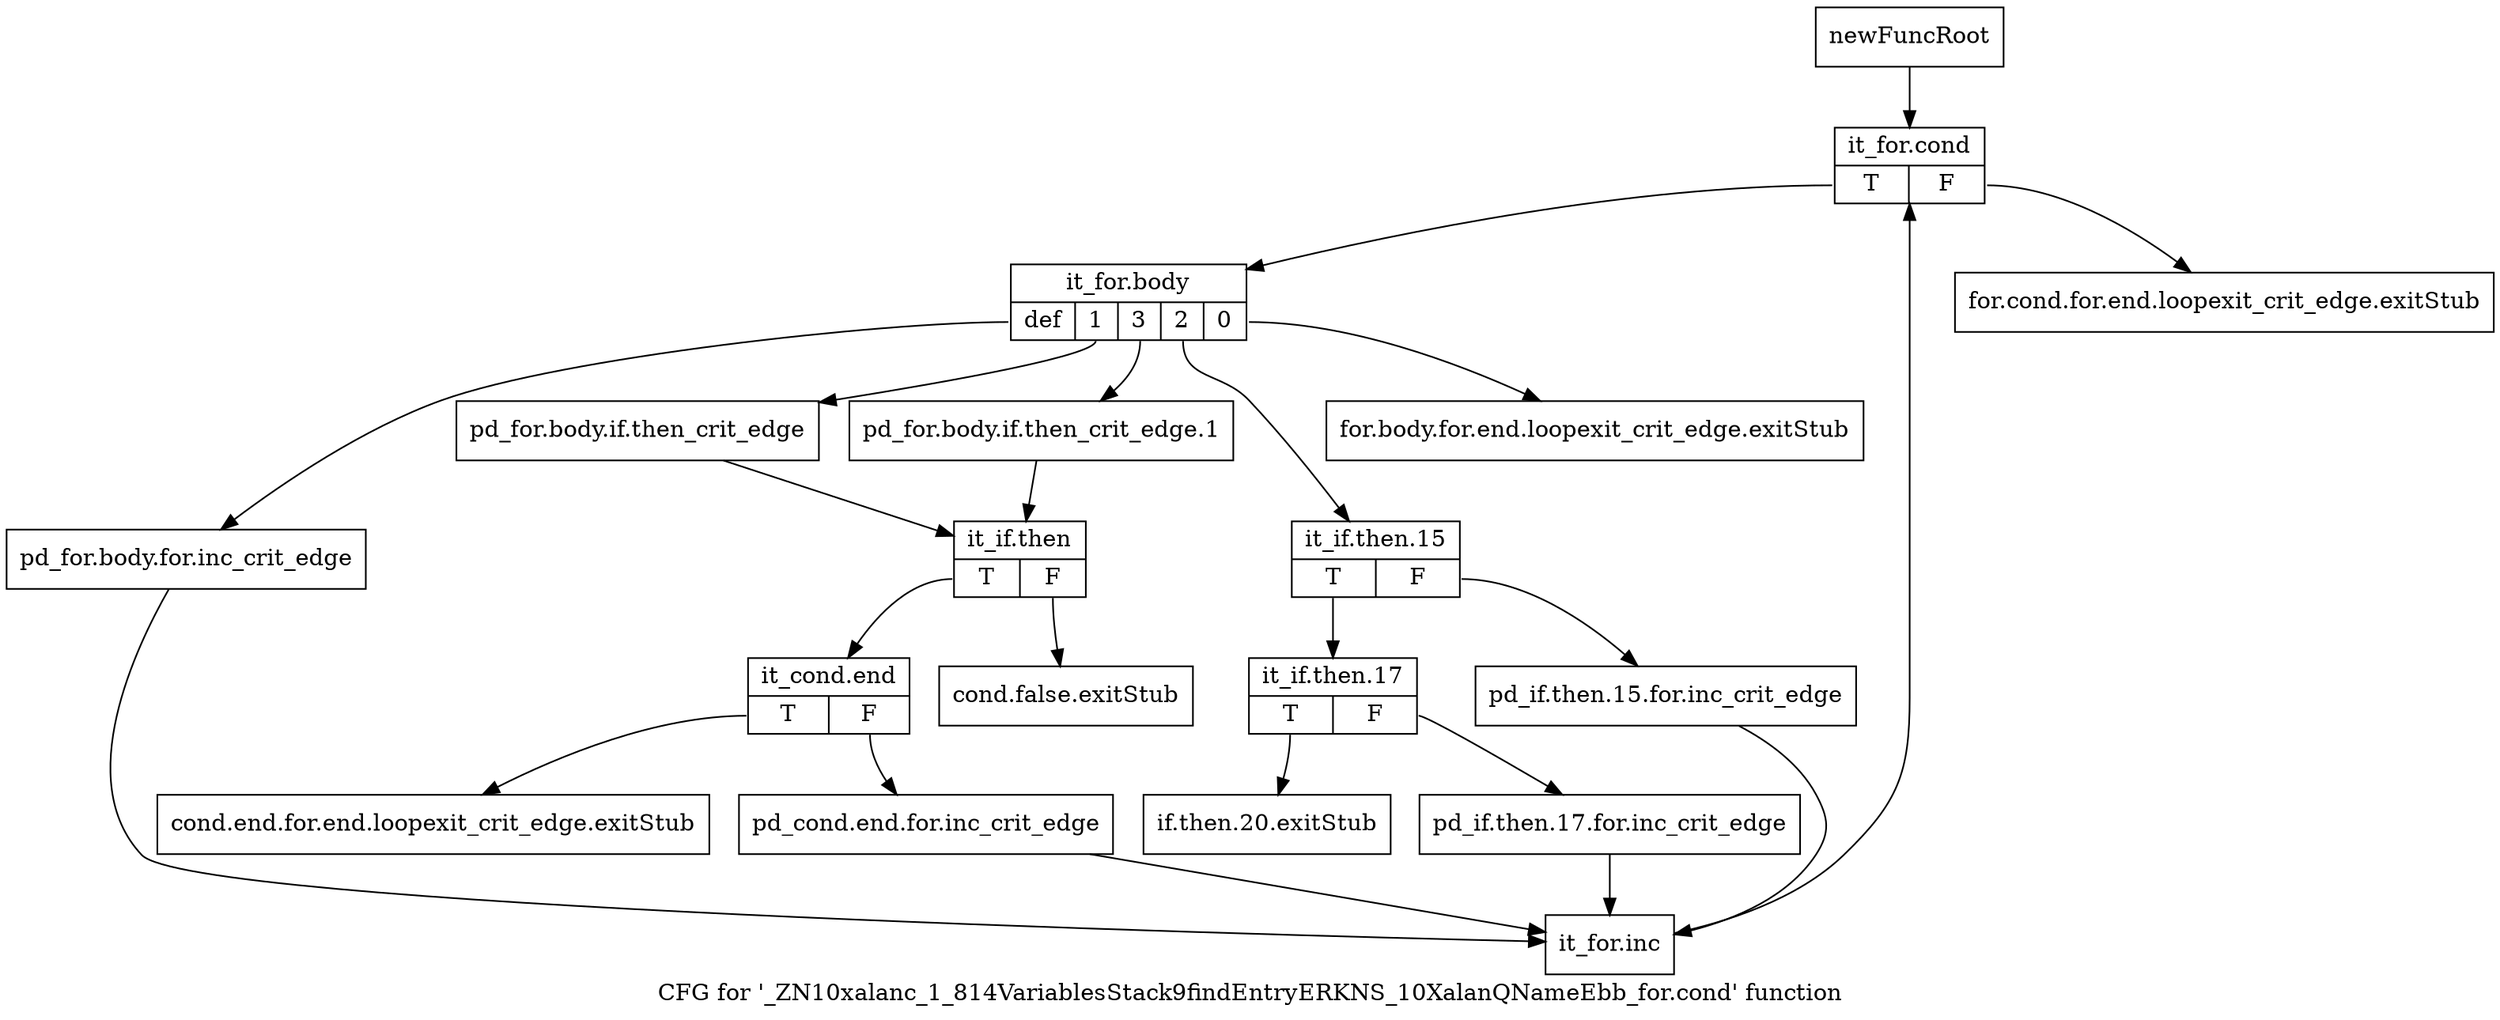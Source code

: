 digraph "CFG for '_ZN10xalanc_1_814VariablesStack9findEntryERKNS_10XalanQNameEbb_for.cond' function" {
	label="CFG for '_ZN10xalanc_1_814VariablesStack9findEntryERKNS_10XalanQNameEbb_for.cond' function";

	Node0xa0c0600 [shape=record,label="{newFuncRoot}"];
	Node0xa0c0600 -> Node0xa0c07e0;
	Node0xa0c0650 [shape=record,label="{for.cond.for.end.loopexit_crit_edge.exitStub}"];
	Node0xa0c06a0 [shape=record,label="{for.body.for.end.loopexit_crit_edge.exitStub}"];
	Node0xa0c06f0 [shape=record,label="{if.then.20.exitStub}"];
	Node0xa0c0740 [shape=record,label="{cond.false.exitStub}"];
	Node0xa0c0790 [shape=record,label="{cond.end.for.end.loopexit_crit_edge.exitStub}"];
	Node0xa0c07e0 [shape=record,label="{it_for.cond|{<s0>T|<s1>F}}"];
	Node0xa0c07e0:s0 -> Node0xa0c0830;
	Node0xa0c07e0:s1 -> Node0xa0c0650;
	Node0xa0c0830 [shape=record,label="{it_for.body|{<s0>def|<s1>1|<s2>3|<s3>2|<s4>0}}"];
	Node0xa0c0830:s0 -> Node0xa0c0b50;
	Node0xa0c0830:s1 -> Node0xa0c0a10;
	Node0xa0c0830:s2 -> Node0xa0c09c0;
	Node0xa0c0830:s3 -> Node0xa0c0880;
	Node0xa0c0830:s4 -> Node0xa0c06a0;
	Node0xa0c0880 [shape=record,label="{it_if.then.15|{<s0>T|<s1>F}}"];
	Node0xa0c0880:s0 -> Node0xa0c0920;
	Node0xa0c0880:s1 -> Node0xa0c08d0;
	Node0xa0c08d0 [shape=record,label="{pd_if.then.15.for.inc_crit_edge}"];
	Node0xa0c08d0 -> Node0xa0c0ba0;
	Node0xa0c0920 [shape=record,label="{it_if.then.17|{<s0>T|<s1>F}}"];
	Node0xa0c0920:s0 -> Node0xa0c06f0;
	Node0xa0c0920:s1 -> Node0xa0c0970;
	Node0xa0c0970 [shape=record,label="{pd_if.then.17.for.inc_crit_edge}"];
	Node0xa0c0970 -> Node0xa0c0ba0;
	Node0xa0c09c0 [shape=record,label="{pd_for.body.if.then_crit_edge.1}"];
	Node0xa0c09c0 -> Node0xa0c0a60;
	Node0xa0c0a10 [shape=record,label="{pd_for.body.if.then_crit_edge}"];
	Node0xa0c0a10 -> Node0xa0c0a60;
	Node0xa0c0a60 [shape=record,label="{it_if.then|{<s0>T|<s1>F}}"];
	Node0xa0c0a60:s0 -> Node0xa0c0ab0;
	Node0xa0c0a60:s1 -> Node0xa0c0740;
	Node0xa0c0ab0 [shape=record,label="{it_cond.end|{<s0>T|<s1>F}}"];
	Node0xa0c0ab0:s0 -> Node0xa0c0790;
	Node0xa0c0ab0:s1 -> Node0xa0c0b00;
	Node0xa0c0b00 [shape=record,label="{pd_cond.end.for.inc_crit_edge}"];
	Node0xa0c0b00 -> Node0xa0c0ba0;
	Node0xa0c0b50 [shape=record,label="{pd_for.body.for.inc_crit_edge}"];
	Node0xa0c0b50 -> Node0xa0c0ba0;
	Node0xa0c0ba0 [shape=record,label="{it_for.inc}"];
	Node0xa0c0ba0 -> Node0xa0c07e0;
}
